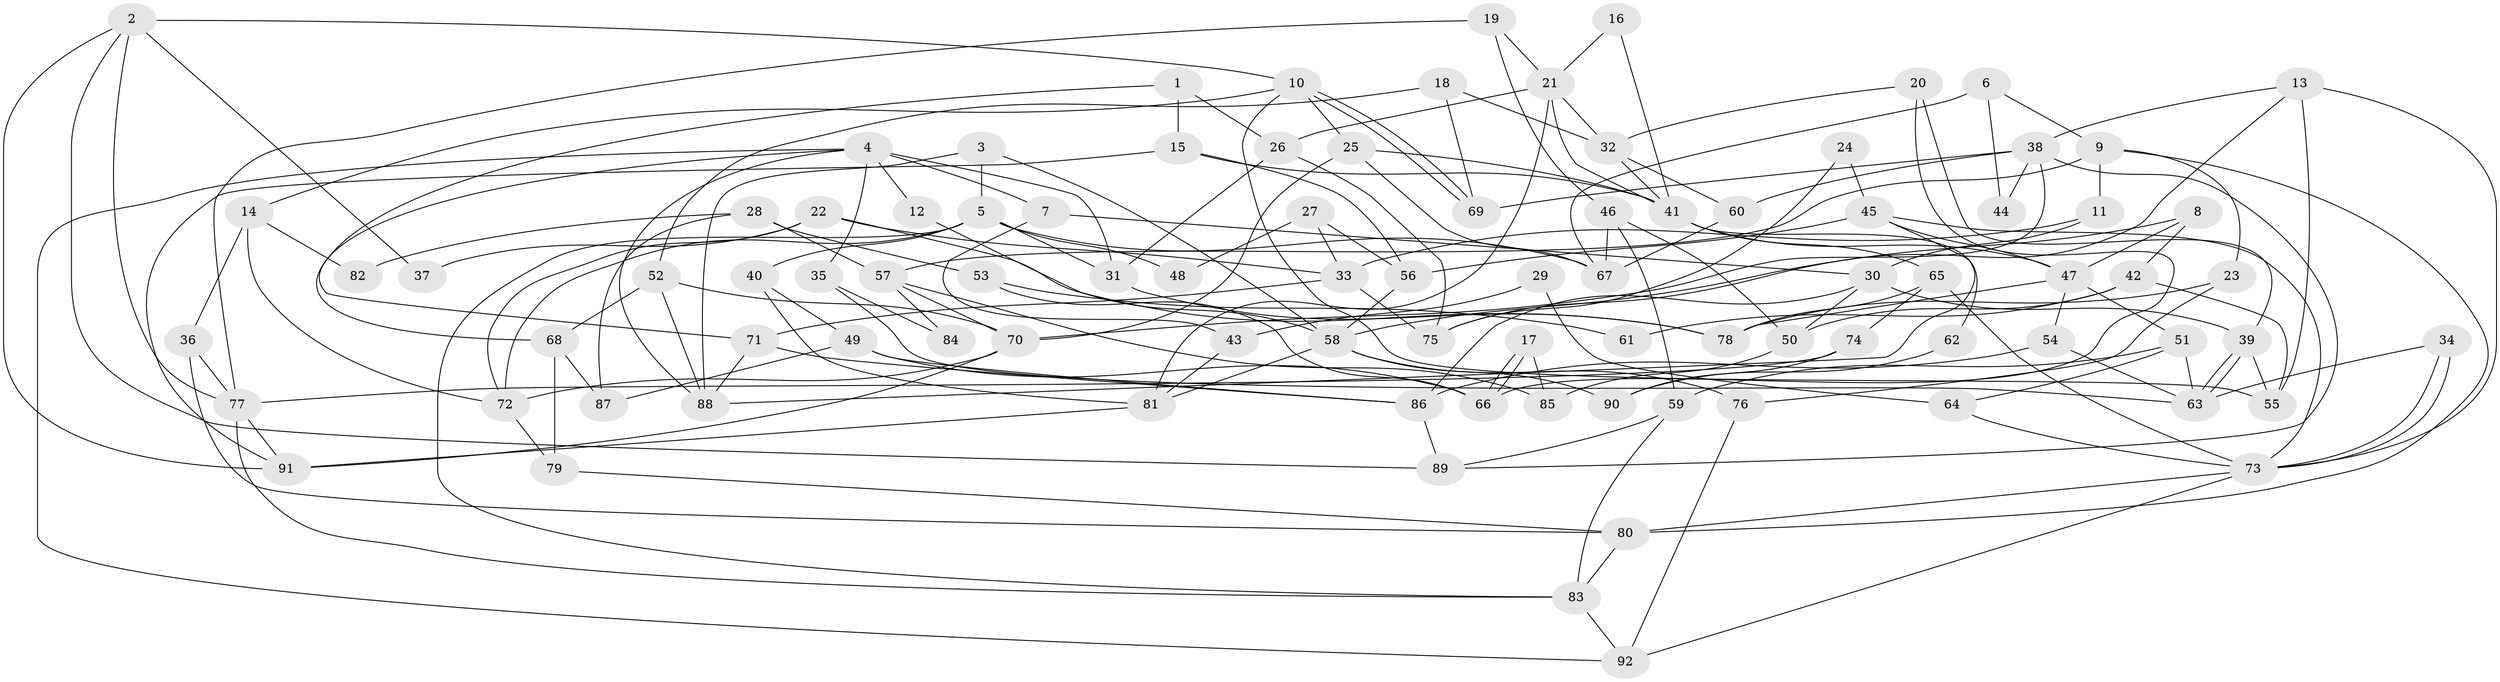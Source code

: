 // coarse degree distribution, {3: 0.2033898305084746, 4: 0.15254237288135594, 8: 0.06779661016949153, 6: 0.2542372881355932, 5: 0.1016949152542373, 2: 0.1016949152542373, 7: 0.06779661016949153, 9: 0.03389830508474576, 10: 0.01694915254237288}
// Generated by graph-tools (version 1.1) at 2025/41/03/06/25 10:41:52]
// undirected, 92 vertices, 184 edges
graph export_dot {
graph [start="1"]
  node [color=gray90,style=filled];
  1;
  2;
  3;
  4;
  5;
  6;
  7;
  8;
  9;
  10;
  11;
  12;
  13;
  14;
  15;
  16;
  17;
  18;
  19;
  20;
  21;
  22;
  23;
  24;
  25;
  26;
  27;
  28;
  29;
  30;
  31;
  32;
  33;
  34;
  35;
  36;
  37;
  38;
  39;
  40;
  41;
  42;
  43;
  44;
  45;
  46;
  47;
  48;
  49;
  50;
  51;
  52;
  53;
  54;
  55;
  56;
  57;
  58;
  59;
  60;
  61;
  62;
  63;
  64;
  65;
  66;
  67;
  68;
  69;
  70;
  71;
  72;
  73;
  74;
  75;
  76;
  77;
  78;
  79;
  80;
  81;
  82;
  83;
  84;
  85;
  86;
  87;
  88;
  89;
  90;
  91;
  92;
  1 -- 26;
  1 -- 15;
  1 -- 71;
  2 -- 10;
  2 -- 77;
  2 -- 37;
  2 -- 89;
  2 -- 91;
  3 -- 58;
  3 -- 5;
  3 -- 88;
  4 -- 88;
  4 -- 31;
  4 -- 7;
  4 -- 12;
  4 -- 35;
  4 -- 68;
  4 -- 92;
  5 -- 72;
  5 -- 67;
  5 -- 31;
  5 -- 40;
  5 -- 48;
  5 -- 83;
  6 -- 9;
  6 -- 67;
  6 -- 44;
  7 -- 30;
  7 -- 43;
  8 -- 47;
  8 -- 58;
  8 -- 42;
  9 -- 23;
  9 -- 80;
  9 -- 11;
  9 -- 57;
  10 -- 55;
  10 -- 69;
  10 -- 69;
  10 -- 14;
  10 -- 25;
  11 -- 30;
  11 -- 33;
  12 -- 58;
  13 -- 73;
  13 -- 55;
  13 -- 38;
  13 -- 75;
  14 -- 72;
  14 -- 36;
  14 -- 82;
  15 -- 91;
  15 -- 41;
  15 -- 56;
  16 -- 41;
  16 -- 21;
  17 -- 85;
  17 -- 66;
  17 -- 66;
  18 -- 52;
  18 -- 69;
  18 -- 32;
  19 -- 77;
  19 -- 21;
  19 -- 46;
  20 -- 32;
  20 -- 66;
  20 -- 39;
  21 -- 41;
  21 -- 32;
  21 -- 26;
  21 -- 81;
  22 -- 78;
  22 -- 33;
  22 -- 37;
  22 -- 72;
  23 -- 78;
  23 -- 76;
  24 -- 45;
  24 -- 75;
  25 -- 70;
  25 -- 41;
  25 -- 67;
  26 -- 75;
  26 -- 31;
  27 -- 56;
  27 -- 33;
  27 -- 48;
  28 -- 87;
  28 -- 57;
  28 -- 53;
  28 -- 82;
  29 -- 43;
  29 -- 64;
  30 -- 39;
  30 -- 86;
  30 -- 50;
  31 -- 78;
  32 -- 41;
  32 -- 60;
  33 -- 71;
  33 -- 75;
  34 -- 63;
  34 -- 73;
  34 -- 73;
  35 -- 63;
  35 -- 84;
  36 -- 80;
  36 -- 77;
  38 -- 89;
  38 -- 44;
  38 -- 60;
  38 -- 69;
  38 -- 70;
  39 -- 63;
  39 -- 63;
  39 -- 55;
  40 -- 81;
  40 -- 49;
  41 -- 65;
  41 -- 47;
  41 -- 62;
  42 -- 50;
  42 -- 55;
  42 -- 61;
  43 -- 81;
  45 -- 47;
  45 -- 73;
  45 -- 56;
  45 -- 88;
  46 -- 67;
  46 -- 50;
  46 -- 59;
  47 -- 54;
  47 -- 51;
  47 -- 78;
  49 -- 86;
  49 -- 66;
  49 -- 87;
  50 -- 85;
  51 -- 59;
  51 -- 63;
  51 -- 64;
  52 -- 88;
  52 -- 70;
  52 -- 68;
  53 -- 66;
  53 -- 61;
  54 -- 63;
  54 -- 86;
  56 -- 58;
  57 -- 70;
  57 -- 84;
  57 -- 85;
  58 -- 81;
  58 -- 76;
  58 -- 90;
  59 -- 83;
  59 -- 89;
  60 -- 67;
  62 -- 90;
  64 -- 73;
  65 -- 78;
  65 -- 73;
  65 -- 74;
  68 -- 79;
  68 -- 87;
  70 -- 91;
  70 -- 72;
  71 -- 88;
  71 -- 86;
  72 -- 79;
  73 -- 80;
  73 -- 92;
  74 -- 77;
  74 -- 90;
  76 -- 92;
  77 -- 83;
  77 -- 91;
  79 -- 80;
  80 -- 83;
  81 -- 91;
  83 -- 92;
  86 -- 89;
}
